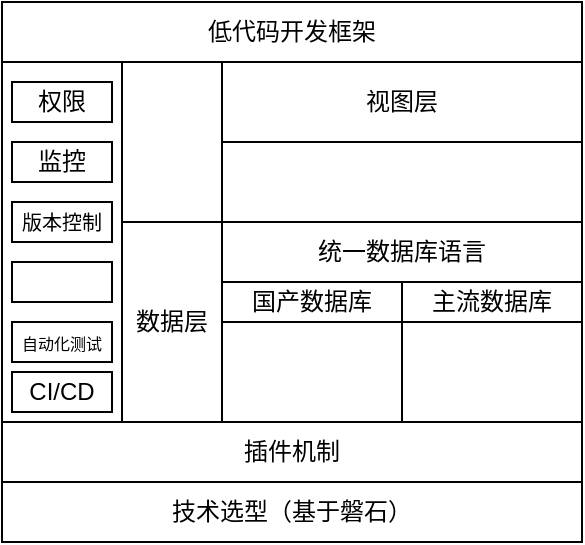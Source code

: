 <mxfile version="24.4.9" type="github">
  <diagram name="第 1 页" id="gqDG2Gp0E2L2Fy4fAPNA">
    <mxGraphModel dx="1434" dy="780" grid="1" gridSize="10" guides="1" tooltips="1" connect="1" arrows="1" fold="1" page="1" pageScale="1" pageWidth="827" pageHeight="1169" math="0" shadow="0">
      <root>
        <mxCell id="0" />
        <mxCell id="1" parent="0" />
        <mxCell id="SDCCGMHogAq6qsjDlVBH-2" value="技术选型（基于磐石）" style="rounded=0;whiteSpace=wrap;html=1;" parent="1" vertex="1">
          <mxGeometry x="80" y="570" width="290" height="30" as="geometry" />
        </mxCell>
        <mxCell id="SDCCGMHogAq6qsjDlVBH-4" value="插件机制" style="rounded=0;whiteSpace=wrap;html=1;" parent="1" vertex="1">
          <mxGeometry x="80" y="540" width="290" height="30" as="geometry" />
        </mxCell>
        <mxCell id="SDCCGMHogAq6qsjDlVBH-6" value="低代码开发框架" style="rounded=0;whiteSpace=wrap;html=1;" parent="1" vertex="1">
          <mxGeometry x="80" y="330" width="290" height="30" as="geometry" />
        </mxCell>
        <mxCell id="n-UN5kBv7NDgD-M8J7q2-2" value="" style="rounded=0;whiteSpace=wrap;html=1;" vertex="1" parent="1">
          <mxGeometry x="80" y="360" width="60" height="180" as="geometry" />
        </mxCell>
        <mxCell id="n-UN5kBv7NDgD-M8J7q2-3" value="" style="rounded=0;whiteSpace=wrap;html=1;" vertex="1" parent="1">
          <mxGeometry x="140" y="440" width="230" height="100" as="geometry" />
        </mxCell>
        <mxCell id="n-UN5kBv7NDgD-M8J7q2-4" value="数据层" style="rounded=0;whiteSpace=wrap;html=1;" vertex="1" parent="1">
          <mxGeometry x="140" y="440" width="50" height="100" as="geometry" />
        </mxCell>
        <mxCell id="n-UN5kBv7NDgD-M8J7q2-6" value="视图层" style="rounded=0;whiteSpace=wrap;html=1;" vertex="1" parent="1">
          <mxGeometry x="190" y="360" width="180" height="40" as="geometry" />
        </mxCell>
        <mxCell id="n-UN5kBv7NDgD-M8J7q2-7" value="" style="rounded=0;whiteSpace=wrap;html=1;" vertex="1" parent="1">
          <mxGeometry x="190" y="400" width="180" height="40" as="geometry" />
        </mxCell>
        <mxCell id="SDCCGMHogAq6qsjDlVBH-20" value="监控" style="rounded=0;whiteSpace=wrap;html=1;" parent="1" vertex="1">
          <mxGeometry x="85" y="400" width="50" height="20" as="geometry" />
        </mxCell>
        <mxCell id="SDCCGMHogAq6qsjDlVBH-21" value="权限" style="rounded=0;whiteSpace=wrap;html=1;" parent="1" vertex="1">
          <mxGeometry x="85" y="370" width="50" height="20" as="geometry" />
        </mxCell>
        <mxCell id="n-UN5kBv7NDgD-M8J7q2-9" value="统一数据库语言" style="rounded=0;whiteSpace=wrap;html=1;" vertex="1" parent="1">
          <mxGeometry x="190" y="440" width="180" height="30" as="geometry" />
        </mxCell>
        <mxCell id="n-UN5kBv7NDgD-M8J7q2-10" value="主流数据库" style="rounded=0;whiteSpace=wrap;html=1;" vertex="1" parent="1">
          <mxGeometry x="280" y="470" width="90" height="20" as="geometry" />
        </mxCell>
        <mxCell id="n-UN5kBv7NDgD-M8J7q2-11" value="" style="rounded=0;whiteSpace=wrap;html=1;" vertex="1" parent="1">
          <mxGeometry x="190" y="470" width="90" height="70" as="geometry" />
        </mxCell>
        <mxCell id="n-UN5kBv7NDgD-M8J7q2-19" value="&lt;font style=&quot;font-size: 10px;&quot;&gt;版本控制&lt;/font&gt;" style="rounded=0;whiteSpace=wrap;html=1;" vertex="1" parent="1">
          <mxGeometry x="85" y="430" width="50" height="20" as="geometry" />
        </mxCell>
        <mxCell id="n-UN5kBv7NDgD-M8J7q2-20" value="" style="rounded=0;whiteSpace=wrap;html=1;" vertex="1" parent="1">
          <mxGeometry x="85" y="460" width="50" height="20" as="geometry" />
        </mxCell>
        <mxCell id="n-UN5kBv7NDgD-M8J7q2-21" value="&lt;font style=&quot;font-size: 8px;&quot;&gt;自动化测试&lt;/font&gt;" style="rounded=0;whiteSpace=wrap;html=1;" vertex="1" parent="1">
          <mxGeometry x="85" y="490" width="50" height="20" as="geometry" />
        </mxCell>
        <mxCell id="n-UN5kBv7NDgD-M8J7q2-22" value="CI/CD" style="rounded=0;whiteSpace=wrap;html=1;" vertex="1" parent="1">
          <mxGeometry x="85" y="515" width="50" height="20" as="geometry" />
        </mxCell>
        <mxCell id="n-UN5kBv7NDgD-M8J7q2-23" value="国产数据库" style="rounded=0;whiteSpace=wrap;html=1;" vertex="1" parent="1">
          <mxGeometry x="190" y="470" width="90" height="20" as="geometry" />
        </mxCell>
        <mxCell id="n-UN5kBv7NDgD-M8J7q2-26" value="" style="rounded=0;whiteSpace=wrap;html=1;" vertex="1" parent="1">
          <mxGeometry x="140" y="360" width="50" height="80" as="geometry" />
        </mxCell>
      </root>
    </mxGraphModel>
  </diagram>
</mxfile>
